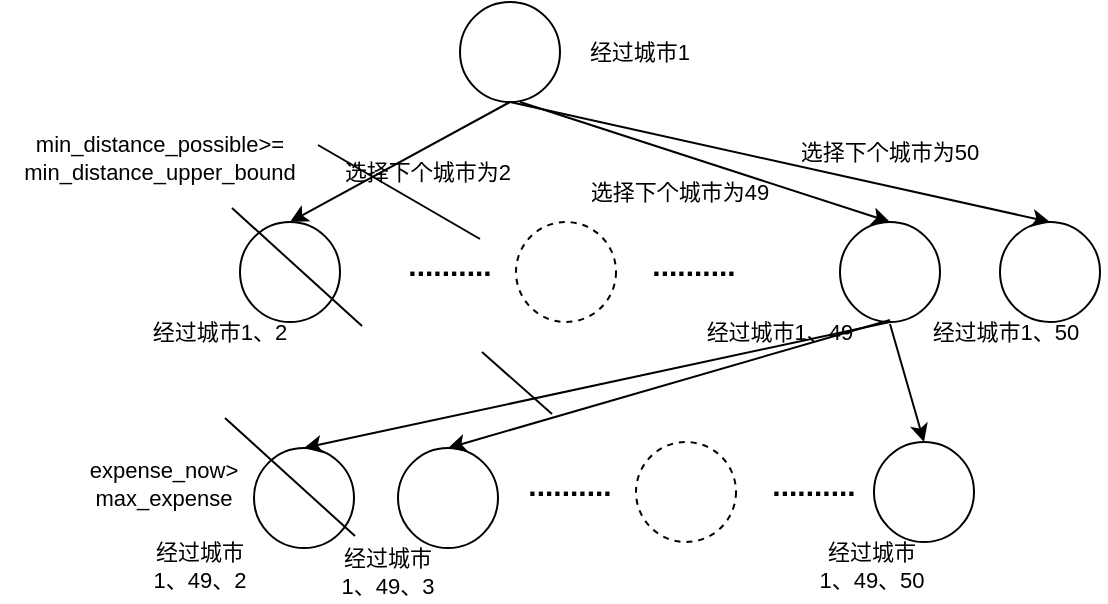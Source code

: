 <mxfile version="20.7.2" type="github">
  <diagram id="x_f5IhDQYVytXRK_a4vZ" name="第 1 页">
    <mxGraphModel dx="783" dy="517" grid="0" gridSize="10" guides="1" tooltips="1" connect="1" arrows="1" fold="1" page="1" pageScale="1" pageWidth="827" pageHeight="1169" math="0" shadow="0">
      <root>
        <mxCell id="0" />
        <mxCell id="1" parent="0" />
        <mxCell id="qhMdmr4EQ_qG-nYsN4Kq-1" value="" style="ellipse;whiteSpace=wrap;html=1;aspect=fixed;" vertex="1" parent="1">
          <mxGeometry x="380" y="180" width="50" height="50" as="geometry" />
        </mxCell>
        <mxCell id="qhMdmr4EQ_qG-nYsN4Kq-2" value="" style="ellipse;whiteSpace=wrap;html=1;aspect=fixed;" vertex="1" parent="1">
          <mxGeometry x="570" y="290" width="50" height="50" as="geometry" />
        </mxCell>
        <mxCell id="qhMdmr4EQ_qG-nYsN4Kq-3" value="" style="ellipse;whiteSpace=wrap;html=1;aspect=fixed;" vertex="1" parent="1">
          <mxGeometry x="270" y="290" width="50" height="50" as="geometry" />
        </mxCell>
        <mxCell id="qhMdmr4EQ_qG-nYsN4Kq-4" value="" style="ellipse;whiteSpace=wrap;html=1;aspect=fixed;" vertex="1" parent="1">
          <mxGeometry x="650" y="290" width="50" height="50" as="geometry" />
        </mxCell>
        <mxCell id="qhMdmr4EQ_qG-nYsN4Kq-6" value=".........." style="text;html=1;strokeColor=none;fillColor=none;align=center;verticalAlign=middle;whiteSpace=wrap;rounded=0;fontStyle=1;fontSize=15;" vertex="1" parent="1">
          <mxGeometry x="405" y="406" width="60" height="30" as="geometry" />
        </mxCell>
        <mxCell id="qhMdmr4EQ_qG-nYsN4Kq-7" value=".........." style="text;html=1;strokeColor=none;fillColor=none;align=center;verticalAlign=middle;whiteSpace=wrap;rounded=0;fontStyle=1;fontSize=15;" vertex="1" parent="1">
          <mxGeometry x="527" y="406" width="60" height="30" as="geometry" />
        </mxCell>
        <mxCell id="qhMdmr4EQ_qG-nYsN4Kq-8" value="" style="ellipse;whiteSpace=wrap;html=1;aspect=fixed;dashed=1;" vertex="1" parent="1">
          <mxGeometry x="468" y="400" width="50" height="50" as="geometry" />
        </mxCell>
        <mxCell id="qhMdmr4EQ_qG-nYsN4Kq-9" value="经过城市1" style="text;html=1;strokeColor=none;fillColor=none;align=center;verticalAlign=middle;whiteSpace=wrap;rounded=0;dashed=1;fontSize=11;" vertex="1" parent="1">
          <mxGeometry x="430" y="190" width="80" height="30" as="geometry" />
        </mxCell>
        <mxCell id="qhMdmr4EQ_qG-nYsN4Kq-11" value="经过城市1、2" style="text;html=1;strokeColor=none;fillColor=none;align=center;verticalAlign=middle;whiteSpace=wrap;rounded=0;dashed=1;fontSize=11;" vertex="1" parent="1">
          <mxGeometry x="220" y="330" width="80" height="30" as="geometry" />
        </mxCell>
        <mxCell id="qhMdmr4EQ_qG-nYsN4Kq-12" value="经过城市1、49" style="text;html=1;strokeColor=none;fillColor=none;align=center;verticalAlign=middle;whiteSpace=wrap;rounded=0;dashed=1;fontSize=11;" vertex="1" parent="1">
          <mxGeometry x="490" y="330" width="100" height="30" as="geometry" />
        </mxCell>
        <mxCell id="qhMdmr4EQ_qG-nYsN4Kq-13" value="经过城市1、50" style="text;html=1;strokeColor=none;fillColor=none;align=center;verticalAlign=middle;whiteSpace=wrap;rounded=0;dashed=1;fontSize=11;" vertex="1" parent="1">
          <mxGeometry x="603" y="330" width="100" height="30" as="geometry" />
        </mxCell>
        <mxCell id="qhMdmr4EQ_qG-nYsN4Kq-16" value="" style="endArrow=classic;html=1;rounded=0;fontSize=11;exitX=0.5;exitY=1;exitDx=0;exitDy=0;entryX=0.5;entryY=0;entryDx=0;entryDy=0;" edge="1" parent="1" source="qhMdmr4EQ_qG-nYsN4Kq-1" target="qhMdmr4EQ_qG-nYsN4Kq-3">
          <mxGeometry width="50" height="50" relative="1" as="geometry">
            <mxPoint x="415" y="240" as="sourcePoint" />
            <mxPoint x="215" y="300" as="targetPoint" />
          </mxGeometry>
        </mxCell>
        <mxCell id="qhMdmr4EQ_qG-nYsN4Kq-17" value="" style="endArrow=classic;html=1;rounded=0;fontSize=11;exitX=0.5;exitY=1;exitDx=0;exitDy=0;entryX=0.5;entryY=0;entryDx=0;entryDy=0;" edge="1" parent="1" source="qhMdmr4EQ_qG-nYsN4Kq-1" target="qhMdmr4EQ_qG-nYsN4Kq-4">
          <mxGeometry width="50" height="50" relative="1" as="geometry">
            <mxPoint x="415" y="240" as="sourcePoint" />
            <mxPoint x="305" y="300" as="targetPoint" />
          </mxGeometry>
        </mxCell>
        <mxCell id="qhMdmr4EQ_qG-nYsN4Kq-18" value="" style="endArrow=classic;html=1;rounded=0;fontSize=11;entryX=0.5;entryY=0;entryDx=0;entryDy=0;" edge="1" parent="1" target="qhMdmr4EQ_qG-nYsN4Kq-2">
          <mxGeometry width="50" height="50" relative="1" as="geometry">
            <mxPoint x="410" y="230" as="sourcePoint" />
            <mxPoint x="685" y="300" as="targetPoint" />
          </mxGeometry>
        </mxCell>
        <mxCell id="qhMdmr4EQ_qG-nYsN4Kq-21" value="选择下个城市为2" style="text;html=1;strokeColor=none;fillColor=none;align=center;verticalAlign=middle;whiteSpace=wrap;rounded=0;dashed=1;fontSize=11;" vertex="1" parent="1">
          <mxGeometry x="314" y="250" width="100" height="30" as="geometry" />
        </mxCell>
        <mxCell id="qhMdmr4EQ_qG-nYsN4Kq-22" value="选择下个城市为49" style="text;html=1;strokeColor=none;fillColor=none;align=center;verticalAlign=middle;whiteSpace=wrap;rounded=0;dashed=1;fontSize=11;" vertex="1" parent="1">
          <mxGeometry x="440" y="260" width="100" height="30" as="geometry" />
        </mxCell>
        <mxCell id="qhMdmr4EQ_qG-nYsN4Kq-23" value="选择下个城市为50" style="text;html=1;strokeColor=none;fillColor=none;align=center;verticalAlign=middle;whiteSpace=wrap;rounded=0;dashed=1;fontSize=11;" vertex="1" parent="1">
          <mxGeometry x="545" y="240" width="100" height="30" as="geometry" />
        </mxCell>
        <mxCell id="qhMdmr4EQ_qG-nYsN4Kq-24" value="" style="endArrow=none;html=1;rounded=0;fontSize=11;" edge="1" parent="1">
          <mxGeometry width="50" height="50" relative="1" as="geometry">
            <mxPoint x="266" y="283" as="sourcePoint" />
            <mxPoint x="331" y="342" as="targetPoint" />
          </mxGeometry>
        </mxCell>
        <mxCell id="qhMdmr4EQ_qG-nYsN4Kq-25" value="" style="endArrow=none;html=1;rounded=0;fontSize=11;" edge="1" parent="1">
          <mxGeometry width="50" height="50" relative="1" as="geometry">
            <mxPoint x="309" y="251.5" as="sourcePoint" />
            <mxPoint x="390" y="298.5" as="targetPoint" />
          </mxGeometry>
        </mxCell>
        <mxCell id="qhMdmr4EQ_qG-nYsN4Kq-27" value="min_distance_possible&amp;gt;=&lt;br&gt;min_distance_upper_bound" style="text;html=1;strokeColor=none;fillColor=none;align=center;verticalAlign=middle;whiteSpace=wrap;rounded=0;dashed=1;fontSize=11;" vertex="1" parent="1">
          <mxGeometry x="150" y="243" width="160" height="30" as="geometry" />
        </mxCell>
        <mxCell id="qhMdmr4EQ_qG-nYsN4Kq-28" value="" style="ellipse;whiteSpace=wrap;html=1;aspect=fixed;" vertex="1" parent="1">
          <mxGeometry x="587" y="400" width="50" height="50" as="geometry" />
        </mxCell>
        <mxCell id="qhMdmr4EQ_qG-nYsN4Kq-29" value="" style="ellipse;whiteSpace=wrap;html=1;aspect=fixed;" vertex="1" parent="1">
          <mxGeometry x="349" y="403" width="50" height="50" as="geometry" />
        </mxCell>
        <mxCell id="qhMdmr4EQ_qG-nYsN4Kq-30" value="" style="ellipse;whiteSpace=wrap;html=1;aspect=fixed;" vertex="1" parent="1">
          <mxGeometry x="277" y="403" width="50" height="50" as="geometry" />
        </mxCell>
        <mxCell id="qhMdmr4EQ_qG-nYsN4Kq-31" value="" style="endArrow=classic;html=1;rounded=0;fontSize=11;exitX=0.5;exitY=1;exitDx=0;exitDy=0;entryX=0.5;entryY=0;entryDx=0;entryDy=0;" edge="1" parent="1" source="qhMdmr4EQ_qG-nYsN4Kq-2" target="qhMdmr4EQ_qG-nYsN4Kq-30">
          <mxGeometry width="50" height="50" relative="1" as="geometry">
            <mxPoint x="415" y="240" as="sourcePoint" />
            <mxPoint x="305" y="300" as="targetPoint" />
          </mxGeometry>
        </mxCell>
        <mxCell id="qhMdmr4EQ_qG-nYsN4Kq-32" value="" style="endArrow=classic;html=1;rounded=0;fontSize=11;entryX=0.5;entryY=0;entryDx=0;entryDy=0;" edge="1" parent="1" target="qhMdmr4EQ_qG-nYsN4Kq-29">
          <mxGeometry width="50" height="50" relative="1" as="geometry">
            <mxPoint x="595" y="339" as="sourcePoint" />
            <mxPoint x="380" y="417" as="targetPoint" />
          </mxGeometry>
        </mxCell>
        <mxCell id="qhMdmr4EQ_qG-nYsN4Kq-33" value="" style="endArrow=classic;html=1;rounded=0;fontSize=11;entryX=0.5;entryY=0;entryDx=0;entryDy=0;" edge="1" parent="1" target="qhMdmr4EQ_qG-nYsN4Kq-28">
          <mxGeometry width="50" height="50" relative="1" as="geometry">
            <mxPoint x="595" y="341" as="sourcePoint" />
            <mxPoint x="449" y="417" as="targetPoint" />
          </mxGeometry>
        </mxCell>
        <mxCell id="qhMdmr4EQ_qG-nYsN4Kq-39" value="经过城市1、49、2" style="text;html=1;strokeColor=none;fillColor=none;align=center;verticalAlign=middle;whiteSpace=wrap;rounded=0;dashed=1;fontSize=11;" vertex="1" parent="1">
          <mxGeometry x="220" y="447" width="60" height="30" as="geometry" />
        </mxCell>
        <mxCell id="qhMdmr4EQ_qG-nYsN4Kq-40" value="经过城市1、49、3" style="text;html=1;strokeColor=none;fillColor=none;align=center;verticalAlign=middle;whiteSpace=wrap;rounded=0;dashed=1;fontSize=11;" vertex="1" parent="1">
          <mxGeometry x="314" y="450" width="60" height="30" as="geometry" />
        </mxCell>
        <mxCell id="qhMdmr4EQ_qG-nYsN4Kq-41" value="经过城市1、49、50" style="text;html=1;strokeColor=none;fillColor=none;align=center;verticalAlign=middle;whiteSpace=wrap;rounded=0;dashed=1;fontSize=11;" vertex="1" parent="1">
          <mxGeometry x="555" y="447" width="62" height="30" as="geometry" />
        </mxCell>
        <mxCell id="qhMdmr4EQ_qG-nYsN4Kq-43" value="expense_now&amp;gt;&lt;br&gt;max_expense" style="text;html=1;strokeColor=none;fillColor=none;align=center;verticalAlign=middle;whiteSpace=wrap;rounded=0;dashed=1;fontSize=11;" vertex="1" parent="1">
          <mxGeometry x="181" y="406" width="102" height="30" as="geometry" />
        </mxCell>
        <mxCell id="qhMdmr4EQ_qG-nYsN4Kq-44" value="" style="endArrow=none;html=1;rounded=0;fontSize=11;" edge="1" parent="1">
          <mxGeometry width="50" height="50" relative="1" as="geometry">
            <mxPoint x="262.5" y="388" as="sourcePoint" />
            <mxPoint x="327.5" y="447" as="targetPoint" />
          </mxGeometry>
        </mxCell>
        <mxCell id="qhMdmr4EQ_qG-nYsN4Kq-45" value="" style="endArrow=none;html=1;rounded=0;fontSize=11;" edge="1" parent="1">
          <mxGeometry width="50" height="50" relative="1" as="geometry">
            <mxPoint x="391" y="355" as="sourcePoint" />
            <mxPoint x="426" y="386" as="targetPoint" />
          </mxGeometry>
        </mxCell>
        <mxCell id="qhMdmr4EQ_qG-nYsN4Kq-46" value=".........." style="text;html=1;strokeColor=none;fillColor=none;align=center;verticalAlign=middle;whiteSpace=wrap;rounded=0;fontStyle=1;fontSize=15;" vertex="1" parent="1">
          <mxGeometry x="345" y="296" width="60" height="30" as="geometry" />
        </mxCell>
        <mxCell id="qhMdmr4EQ_qG-nYsN4Kq-47" value=".........." style="text;html=1;strokeColor=none;fillColor=none;align=center;verticalAlign=middle;whiteSpace=wrap;rounded=0;fontStyle=1;fontSize=15;" vertex="1" parent="1">
          <mxGeometry x="467" y="296" width="60" height="30" as="geometry" />
        </mxCell>
        <mxCell id="qhMdmr4EQ_qG-nYsN4Kq-48" value="" style="ellipse;whiteSpace=wrap;html=1;aspect=fixed;dashed=1;" vertex="1" parent="1">
          <mxGeometry x="408" y="290" width="50" height="50" as="geometry" />
        </mxCell>
      </root>
    </mxGraphModel>
  </diagram>
</mxfile>
